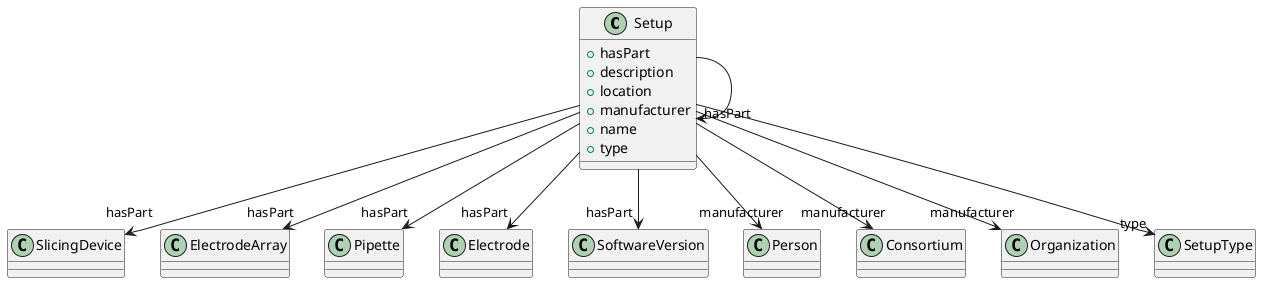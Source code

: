 @startuml
class Setup {
+hasPart
+description
+location
+manufacturer
+name
+type

}
Setup -d-> "hasPart" SlicingDevice
Setup -d-> "hasPart" ElectrodeArray
Setup -d-> "hasPart" Pipette
Setup -d-> "hasPart" Electrode
Setup -d-> "hasPart" SoftwareVersion
Setup -d-> "hasPart" Setup
Setup -d-> "manufacturer" Person
Setup -d-> "manufacturer" Consortium
Setup -d-> "manufacturer" Organization
Setup -d-> "type" SetupType

@enduml